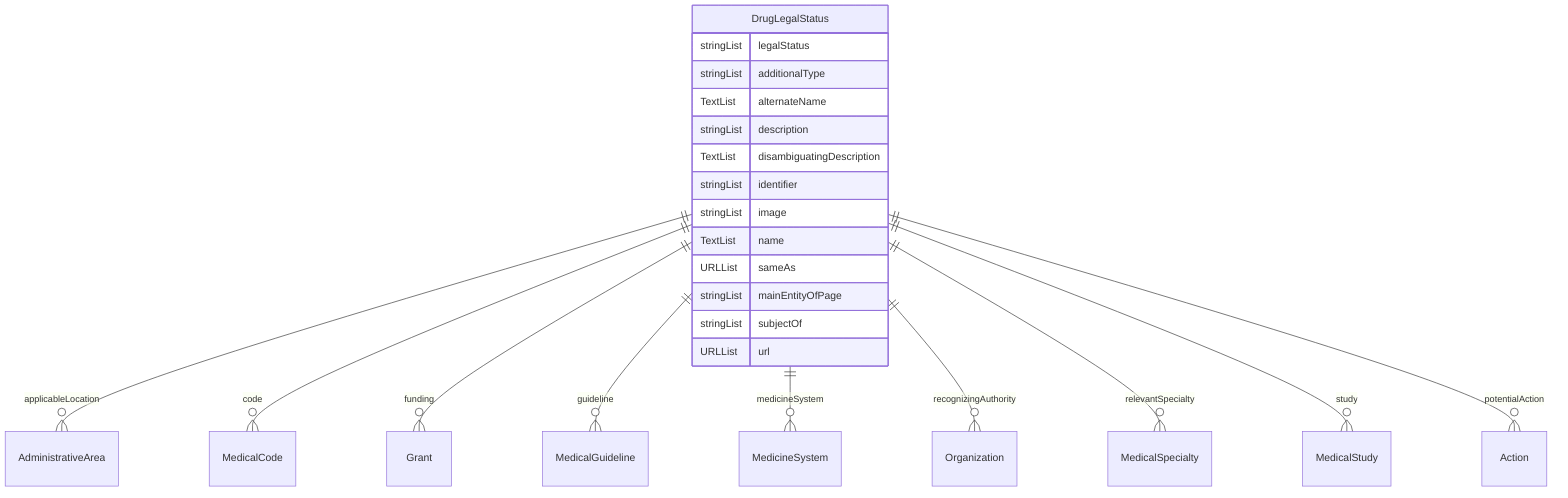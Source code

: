 erDiagram
DrugLegalStatus {
    stringList legalStatus  
    stringList additionalType  
    TextList alternateName  
    stringList description  
    TextList disambiguatingDescription  
    stringList identifier  
    stringList image  
    TextList name  
    URLList sameAs  
    stringList mainEntityOfPage  
    stringList subjectOf  
    URLList url  
}

DrugLegalStatus ||--}o AdministrativeArea : "applicableLocation"
DrugLegalStatus ||--}o MedicalCode : "code"
DrugLegalStatus ||--}o Grant : "funding"
DrugLegalStatus ||--}o MedicalGuideline : "guideline"
DrugLegalStatus ||--}o MedicineSystem : "medicineSystem"
DrugLegalStatus ||--}o Organization : "recognizingAuthority"
DrugLegalStatus ||--}o MedicalSpecialty : "relevantSpecialty"
DrugLegalStatus ||--}o MedicalStudy : "study"
DrugLegalStatus ||--}o Action : "potentialAction"